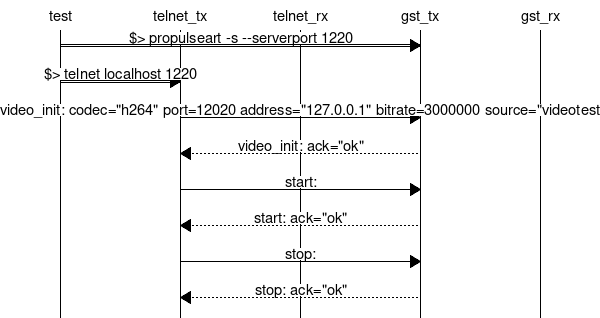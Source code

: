 
msc
{        
    test, telnet_tx, telnet_rx, gst_tx, gst_rx;
    
test:>gst_tx [label="$> propulseart -s --serverport 1220"];
test:>telnet_tx [label="$> telnet localhost 1220"];
telnet_tx=>gst_tx [label="video_init: codec=\"h264\" port=12020 address=\"127.0.0.1\" bitrate=3000000 source=\"videotestsrc\""];
gst_tx>>telnet_tx [label="video_init: ack=\"ok\""];
telnet_tx=>gst_tx [label="start:"];
gst_tx>>telnet_tx [label="start: ack=\"ok\""];
telnet_tx=>gst_tx [label="stop:"];
gst_tx>>telnet_tx [label="stop: ack=\"ok\""];

}